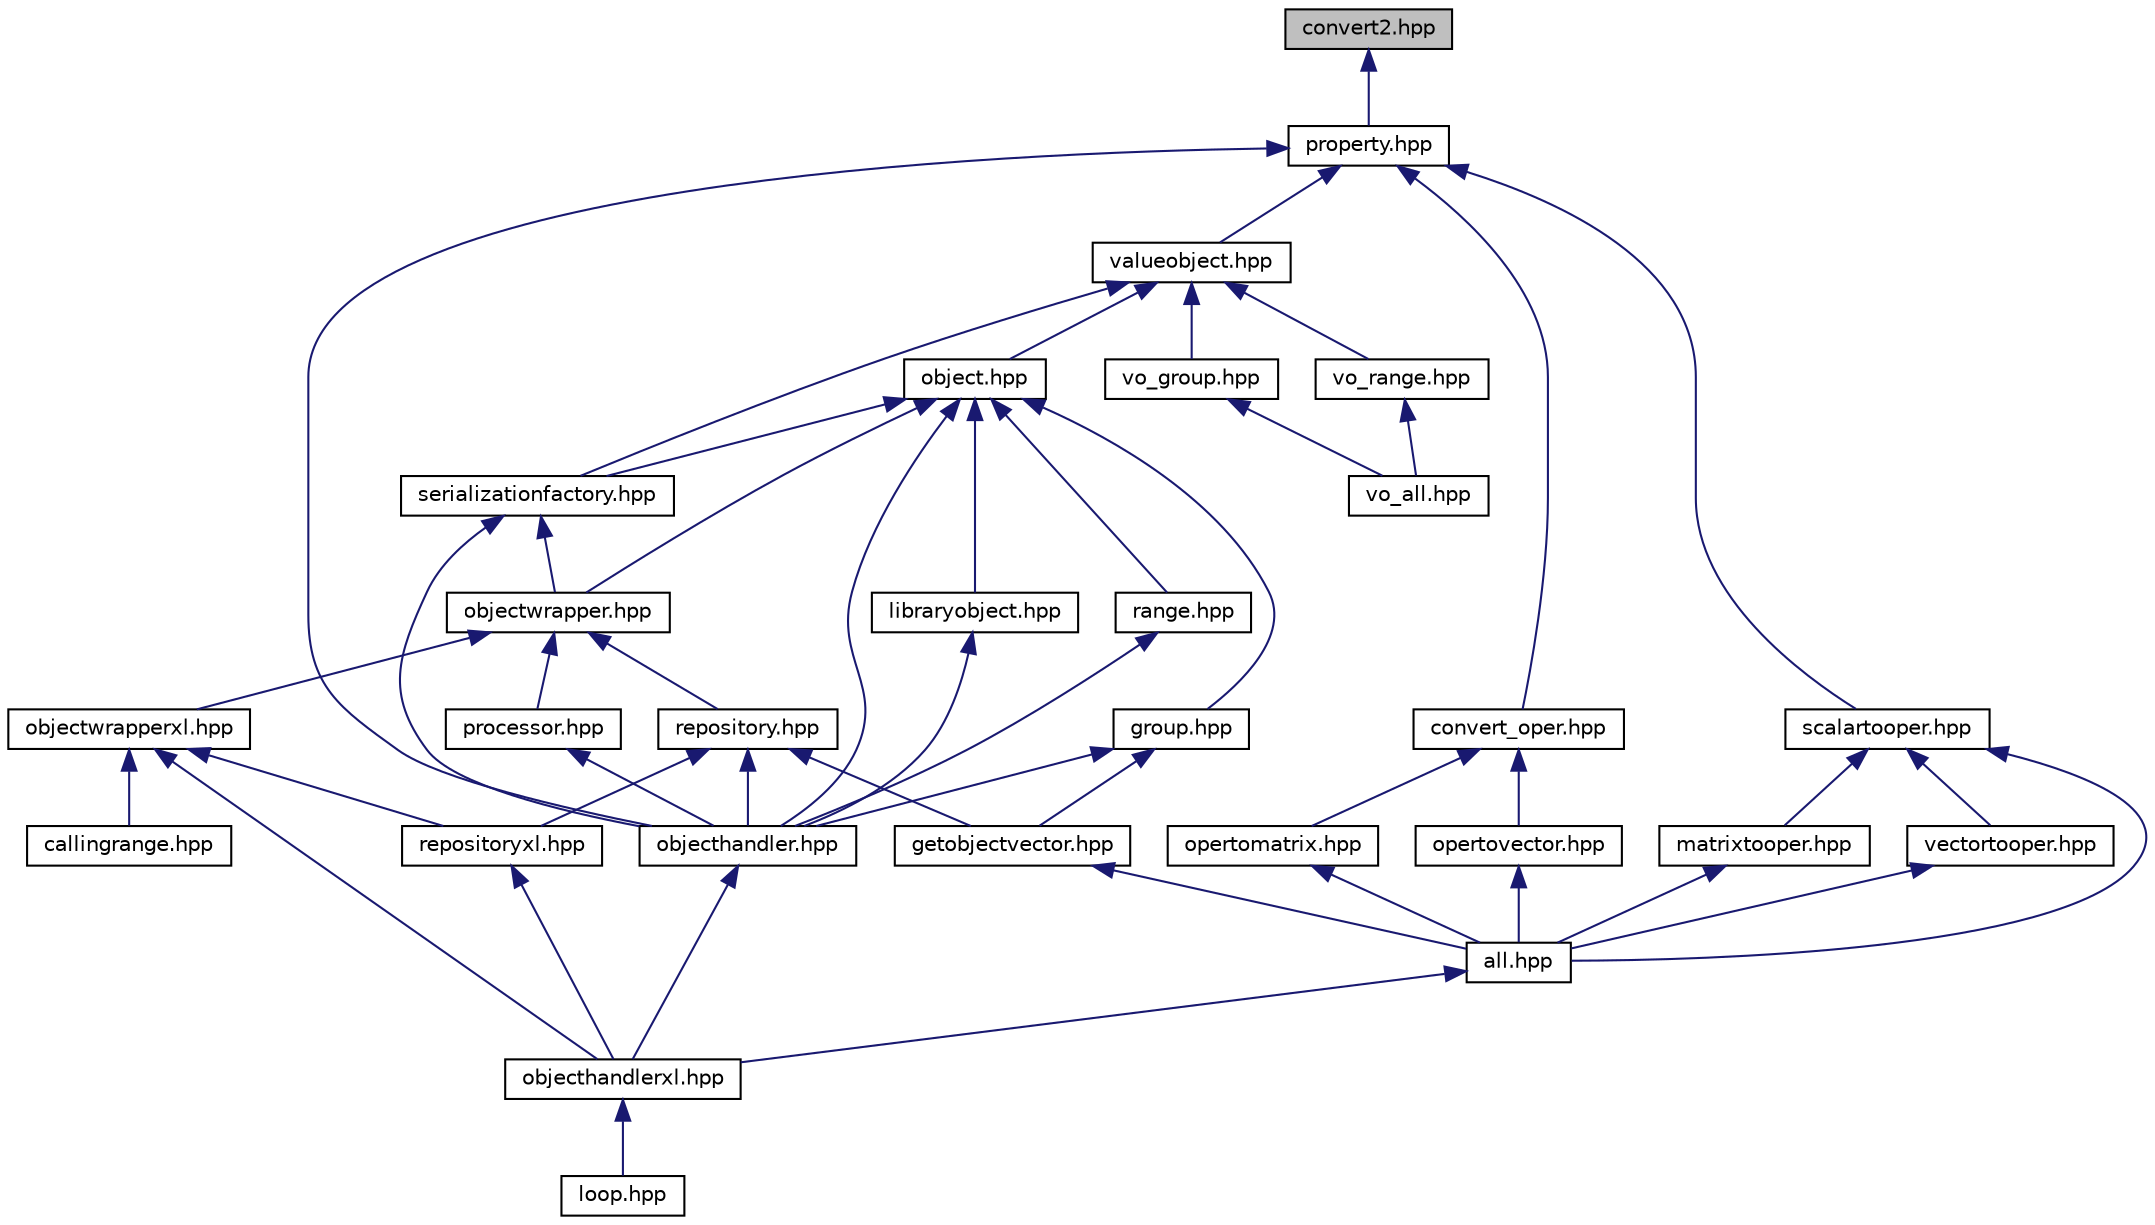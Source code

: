 digraph "convert2.hpp"
{
  edge [fontname="Helvetica",fontsize="10",labelfontname="Helvetica",labelfontsize="10"];
  node [fontname="Helvetica",fontsize="10",shape=record];
  Node1 [label="convert2.hpp",height=0.2,width=0.4,color="black", fillcolor="grey75", style="filled", fontcolor="black"];
  Node1 -> Node2 [dir="back",color="midnightblue",fontsize="10",style="solid",fontname="Helvetica"];
  Node2 [label="property.hpp",height=0.2,width=0.4,color="black", fillcolor="white", style="filled",URL="$property_8hpp.html",tooltip="Class property_t - A class to represent any of a selection of native C++ datatypes. "];
  Node2 -> Node3 [dir="back",color="midnightblue",fontsize="10",style="solid",fontname="Helvetica"];
  Node3 [label="objecthandler.hpp",height=0.2,width=0.4,color="black", fillcolor="white", style="filled",URL="$objecthandler_8hpp_source.html"];
  Node3 -> Node4 [dir="back",color="midnightblue",fontsize="10",style="solid",fontname="Helvetica"];
  Node4 [label="objecthandlerxl.hpp",height=0.2,width=0.4,color="black", fillcolor="white", style="filled",URL="$objecthandlerxl_8hpp.html",tooltip="#includes for all functionality in ObjectHandler "];
  Node4 -> Node5 [dir="back",color="midnightblue",fontsize="10",style="solid",fontname="Helvetica"];
  Node5 [label="loop.hpp",height=0.2,width=0.4,color="black", fillcolor="white", style="filled",URL="$loop_8hpp.html",tooltip="Support for Excel functions which loop on an input value. "];
  Node2 -> Node6 [dir="back",color="midnightblue",fontsize="10",style="solid",fontname="Helvetica"];
  Node6 [label="valueobject.hpp",height=0.2,width=0.4,color="black", fillcolor="white", style="filled",URL="$valueobject_8hpp.html",tooltip="Class ValueObject - Captures the inputs to an Object. "];
  Node6 -> Node7 [dir="back",color="midnightblue",fontsize="10",style="solid",fontname="Helvetica"];
  Node7 [label="object.hpp",height=0.2,width=0.4,color="black", fillcolor="white", style="filled",URL="$object_8hpp.html",tooltip="Class Object - Define interface for Objects to be stored in the Repository. "];
  Node7 -> Node8 [dir="back",color="midnightblue",fontsize="10",style="solid",fontname="Helvetica"];
  Node8 [label="group.hpp",height=0.2,width=0.4,color="black", fillcolor="white", style="filled",URL="$group_8hpp.html",tooltip="class Group - A collection of Objects "];
  Node8 -> Node9 [dir="back",color="midnightblue",fontsize="10",style="solid",fontname="Helvetica"];
  Node9 [label="getobjectvector.hpp",height=0.2,width=0.4,color="black", fillcolor="white", style="filled",URL="$getobjectvector_8hpp.html",tooltip="Helper functions to facilitate retrieval of Object lists. "];
  Node9 -> Node10 [dir="back",color="midnightblue",fontsize="10",style="solid",fontname="Helvetica"];
  Node10 [label="all.hpp",height=0.2,width=0.4,color="black", fillcolor="white", style="filled",URL="$all_8hpp.html",tooltip="#includes for all Excel conversion functions "];
  Node10 -> Node4 [dir="back",color="midnightblue",fontsize="10",style="solid",fontname="Helvetica"];
  Node8 -> Node3 [dir="back",color="midnightblue",fontsize="10",style="solid",fontname="Helvetica"];
  Node7 -> Node11 [dir="back",color="midnightblue",fontsize="10",style="solid",fontname="Helvetica"];
  Node11 [label="libraryobject.hpp",height=0.2,width=0.4,color="black", fillcolor="white", style="filled",URL="$libraryobject_8hpp.html",tooltip="A customization of the Object class, suitable for most applications. "];
  Node11 -> Node3 [dir="back",color="midnightblue",fontsize="10",style="solid",fontname="Helvetica"];
  Node7 -> Node3 [dir="back",color="midnightblue",fontsize="10",style="solid",fontname="Helvetica"];
  Node7 -> Node12 [dir="back",color="midnightblue",fontsize="10",style="solid",fontname="Helvetica"];
  Node12 [label="objectwrapper.hpp",height=0.2,width=0.4,color="black", fillcolor="white", style="filled",URL="$objectwrapper_8hpp.html",tooltip="Class ObjectWrapper - Ensure that Object references are up to date. "];
  Node12 -> Node13 [dir="back",color="midnightblue",fontsize="10",style="solid",fontname="Helvetica"];
  Node13 [label="processor.hpp",height=0.2,width=0.4,color="black", fillcolor="white", style="filled",URL="$processor_8hpp.html",tooltip="Class Processor - Restore an Object&#39;s state after deserialization. "];
  Node13 -> Node3 [dir="back",color="midnightblue",fontsize="10",style="solid",fontname="Helvetica"];
  Node12 -> Node14 [dir="back",color="midnightblue",fontsize="10",style="solid",fontname="Helvetica"];
  Node14 [label="repository.hpp",height=0.2,width=0.4,color="black", fillcolor="white", style="filled",URL="$repository_8hpp.html",tooltip="Class Repository - Maintain a store of Objects. "];
  Node14 -> Node9 [dir="back",color="midnightblue",fontsize="10",style="solid",fontname="Helvetica"];
  Node14 -> Node3 [dir="back",color="midnightblue",fontsize="10",style="solid",fontname="Helvetica"];
  Node14 -> Node15 [dir="back",color="midnightblue",fontsize="10",style="solid",fontname="Helvetica"];
  Node15 [label="repositoryxl.hpp",height=0.2,width=0.4,color="black", fillcolor="white", style="filled",URL="$repositoryxl_8hpp.html",tooltip="Class RepositoryXL - Excel-specific enhancements to the Repository class. "];
  Node15 -> Node4 [dir="back",color="midnightblue",fontsize="10",style="solid",fontname="Helvetica"];
  Node12 -> Node16 [dir="back",color="midnightblue",fontsize="10",style="solid",fontname="Helvetica"];
  Node16 [label="objectwrapperxl.hpp",height=0.2,width=0.4,color="black", fillcolor="white", style="filled",URL="$objectwrapperxl_8hpp.html",tooltip="Class ObjectWrapperXL - Customization of the ObjectWrapper class for the Excel platform. "];
  Node16 -> Node17 [dir="back",color="midnightblue",fontsize="10",style="solid",fontname="Helvetica"];
  Node17 [label="callingrange.hpp",height=0.2,width=0.4,color="black", fillcolor="white", style="filled",URL="$callingrange_8hpp.html",tooltip="Class CallingRange - Processing for the host cell of an Object. "];
  Node16 -> Node4 [dir="back",color="midnightblue",fontsize="10",style="solid",fontname="Helvetica"];
  Node16 -> Node15 [dir="back",color="midnightblue",fontsize="10",style="solid",fontname="Helvetica"];
  Node7 -> Node18 [dir="back",color="midnightblue",fontsize="10",style="solid",fontname="Helvetica"];
  Node18 [label="range.hpp",height=0.2,width=0.4,color="black", fillcolor="white", style="filled",URL="$range_8hpp.html",tooltip="class Range - Container for a matrix of doubles "];
  Node18 -> Node3 [dir="back",color="midnightblue",fontsize="10",style="solid",fontname="Helvetica"];
  Node7 -> Node19 [dir="back",color="midnightblue",fontsize="10",style="solid",fontname="Helvetica"];
  Node19 [label="serializationfactory.hpp",height=0.2,width=0.4,color="black", fillcolor="white", style="filled",URL="$serializationfactory_8hpp.html",tooltip="Class SerializationFactory - A Singleton wrapping the boost::serialization interface. "];
  Node19 -> Node3 [dir="back",color="midnightblue",fontsize="10",style="solid",fontname="Helvetica"];
  Node19 -> Node12 [dir="back",color="midnightblue",fontsize="10",style="solid",fontname="Helvetica"];
  Node6 -> Node19 [dir="back",color="midnightblue",fontsize="10",style="solid",fontname="Helvetica"];
  Node6 -> Node20 [dir="back",color="midnightblue",fontsize="10",style="solid",fontname="Helvetica"];
  Node20 [label="vo_group.hpp",height=0.2,width=0.4,color="black", fillcolor="white", style="filled",URL="$vo__group_8hpp_source.html"];
  Node20 -> Node21 [dir="back",color="midnightblue",fontsize="10",style="solid",fontname="Helvetica"];
  Node21 [label="vo_all.hpp",height=0.2,width=0.4,color="black", fillcolor="white", style="filled",URL="$vo__all_8hpp_source.html"];
  Node6 -> Node22 [dir="back",color="midnightblue",fontsize="10",style="solid",fontname="Helvetica"];
  Node22 [label="vo_range.hpp",height=0.2,width=0.4,color="black", fillcolor="white", style="filled",URL="$vo__range_8hpp_source.html"];
  Node22 -> Node21 [dir="back",color="midnightblue",fontsize="10",style="solid",fontname="Helvetica"];
  Node2 -> Node23 [dir="back",color="midnightblue",fontsize="10",style="solid",fontname="Helvetica"];
  Node23 [label="scalartooper.hpp",height=0.2,width=0.4,color="black", fillcolor="white", style="filled",URL="$scalartooper_8hpp.html",tooltip="Conversion function scalarToOper - convert an Excel OPER to a scalar value. "];
  Node23 -> Node10 [dir="back",color="midnightblue",fontsize="10",style="solid",fontname="Helvetica"];
  Node23 -> Node24 [dir="back",color="midnightblue",fontsize="10",style="solid",fontname="Helvetica"];
  Node24 [label="matrixtooper.hpp",height=0.2,width=0.4,color="black", fillcolor="white", style="filled",URL="$matrixtooper_8hpp.html",tooltip="Conversion function matrixToOper - Convert matrix to Excel OPER. "];
  Node24 -> Node10 [dir="back",color="midnightblue",fontsize="10",style="solid",fontname="Helvetica"];
  Node23 -> Node25 [dir="back",color="midnightblue",fontsize="10",style="solid",fontname="Helvetica"];
  Node25 [label="vectortooper.hpp",height=0.2,width=0.4,color="black", fillcolor="white", style="filled",URL="$vectortooper_8hpp.html",tooltip="Conversion function vectorToOper - Convert STL vector to Excel OPER. "];
  Node25 -> Node10 [dir="back",color="midnightblue",fontsize="10",style="solid",fontname="Helvetica"];
  Node2 -> Node26 [dir="back",color="midnightblue",fontsize="10",style="solid",fontname="Helvetica"];
  Node26 [label="convert_oper.hpp",height=0.2,width=0.4,color="black", fillcolor="white", style="filled",URL="$convert__oper_8hpp.html",tooltip="Class ConvertOper - Perform datatype conversions of OPERs. "];
  Node26 -> Node27 [dir="back",color="midnightblue",fontsize="10",style="solid",fontname="Helvetica"];
  Node27 [label="opertomatrix.hpp",height=0.2,width=0.4,color="black", fillcolor="white", style="filled",URL="$opertomatrix_8hpp.html",tooltip="Conversion function operToMatrix - convert an OPER to a matrix. "];
  Node27 -> Node10 [dir="back",color="midnightblue",fontsize="10",style="solid",fontname="Helvetica"];
  Node26 -> Node28 [dir="back",color="midnightblue",fontsize="10",style="solid",fontname="Helvetica"];
  Node28 [label="opertovector.hpp",height=0.2,width=0.4,color="black", fillcolor="white", style="filled",URL="$opertovector_8hpp.html",tooltip="Conversion function operToVector - convert an OPER to a std::vector. "];
  Node28 -> Node10 [dir="back",color="midnightblue",fontsize="10",style="solid",fontname="Helvetica"];
}
